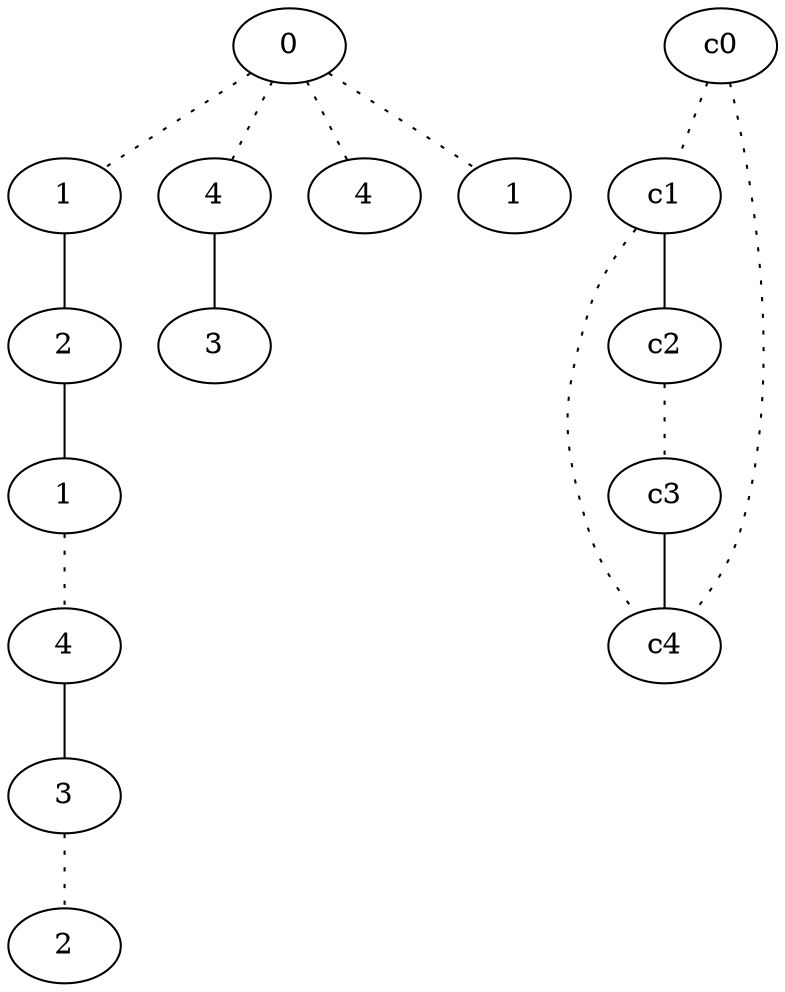 graph {
a0[label=0];
a1[label=1];
a2[label=2];
a3[label=1];
a4[label=4];
a5[label=3];
a6[label=2];
a7[label=4];
a8[label=3];
a9[label=4];
a10[label=1];
a0 -- a1 [style=dotted];
a0 -- a7 [style=dotted];
a0 -- a9 [style=dotted];
a0 -- a10 [style=dotted];
a1 -- a2;
a2 -- a3;
a3 -- a4 [style=dotted];
a4 -- a5;
a5 -- a6 [style=dotted];
a7 -- a8;
c0 -- c1 [style=dotted];
c0 -- c4 [style=dotted];
c1 -- c2;
c1 -- c4 [style=dotted];
c2 -- c3 [style=dotted];
c3 -- c4;
}
